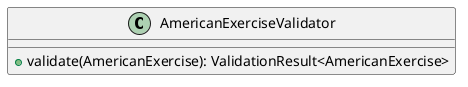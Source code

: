 @startuml

    class AmericanExerciseValidator [[AmericanExerciseValidator.html]] {
        +validate(AmericanExercise): ValidationResult<AmericanExercise>
    }

@enduml
